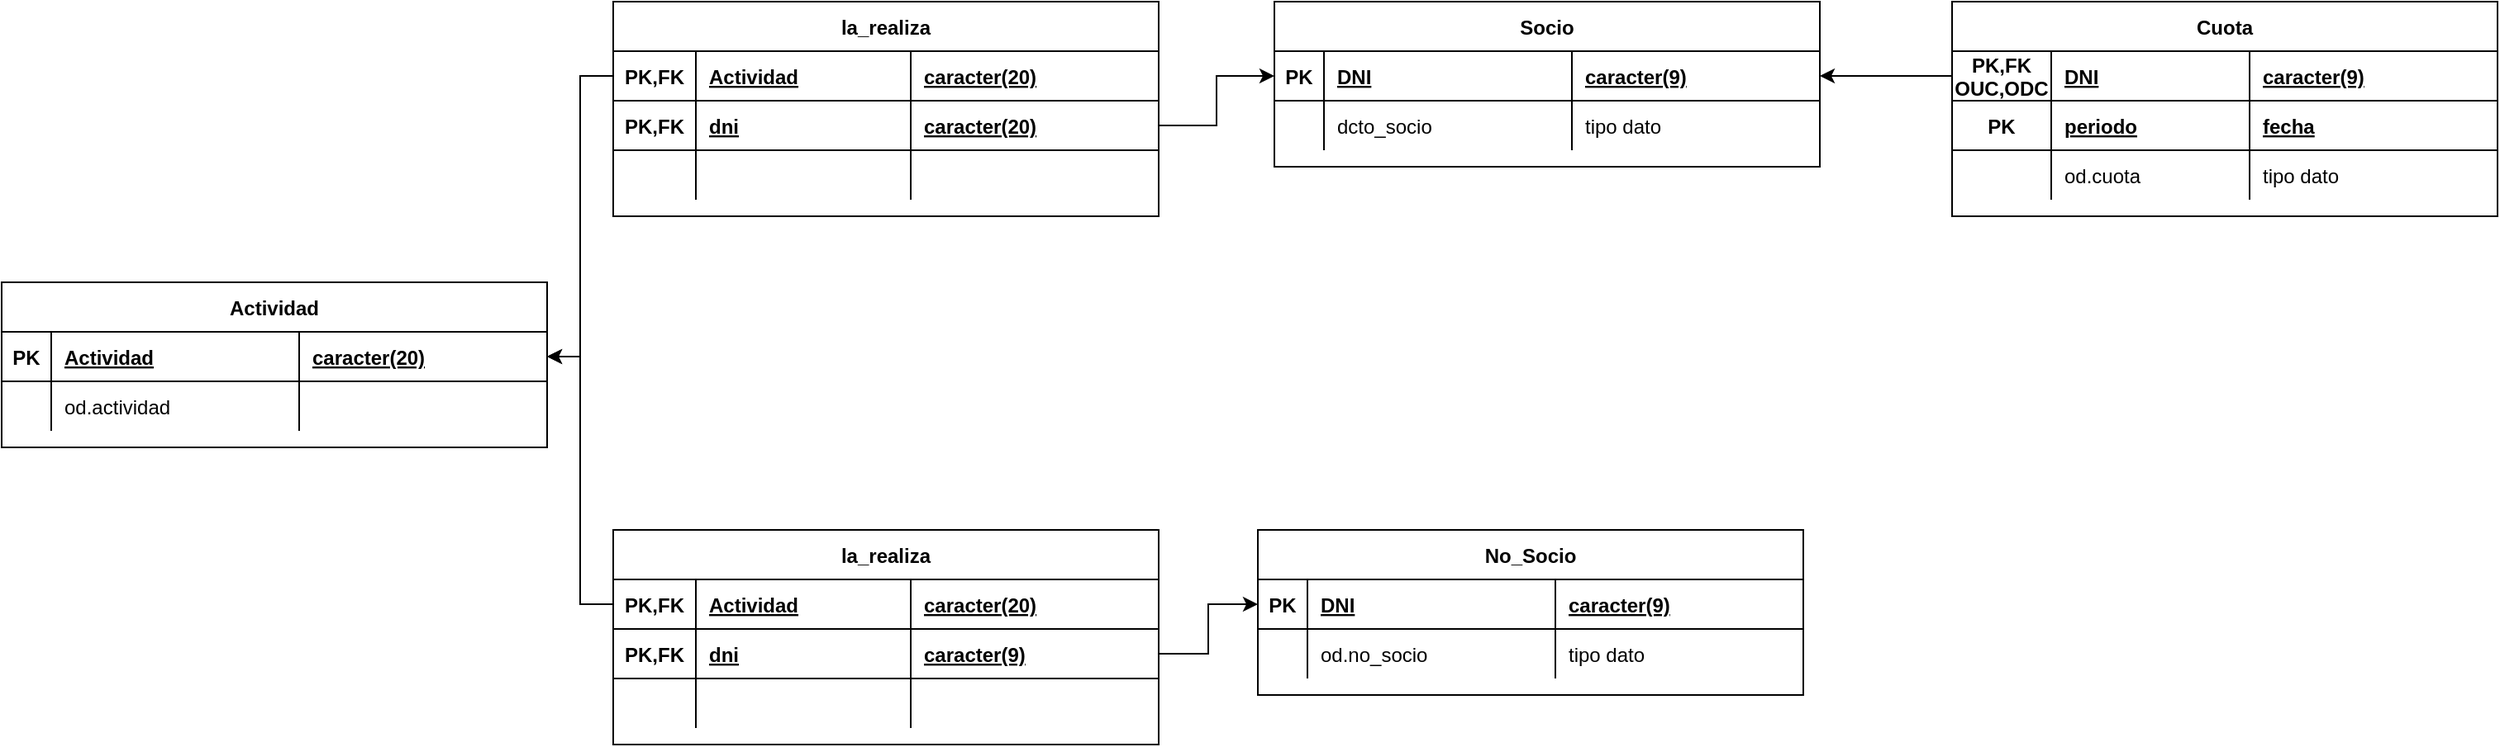 <mxfile version="15.7.3" type="device"><diagram id="kfBlCnNJxBn-_KrtDq2I" name="Página-1"><mxGraphModel dx="782" dy="539" grid="1" gridSize="10" guides="1" tooltips="1" connect="1" arrows="1" fold="1" page="1" pageScale="1" pageWidth="2336" pageHeight="1654" math="0" shadow="0"><root><mxCell id="0"/><mxCell id="1" parent="0"/><mxCell id="cpC4RwpXyNA7Vod6EODt-1" value="Actividad" style="shape=table;startSize=30;container=1;collapsible=1;childLayout=tableLayout;fixedRows=1;rowLines=0;fontStyle=1;align=center;resizeLast=1;" vertex="1" parent="1"><mxGeometry x="130" y="190" width="330" height="100" as="geometry"/></mxCell><mxCell id="cpC4RwpXyNA7Vod6EODt-2" value="" style="shape=partialRectangle;collapsible=0;dropTarget=0;pointerEvents=0;fillColor=none;top=0;left=0;bottom=1;right=0;points=[[0,0.5],[1,0.5]];portConstraint=eastwest;" vertex="1" parent="cpC4RwpXyNA7Vod6EODt-1"><mxGeometry y="30" width="330" height="30" as="geometry"/></mxCell><mxCell id="cpC4RwpXyNA7Vod6EODt-3" value="PK" style="shape=partialRectangle;connectable=0;fillColor=none;top=0;left=0;bottom=0;right=0;fontStyle=1;overflow=hidden;" vertex="1" parent="cpC4RwpXyNA7Vod6EODt-2"><mxGeometry width="30" height="30" as="geometry"><mxRectangle width="30" height="30" as="alternateBounds"/></mxGeometry></mxCell><mxCell id="cpC4RwpXyNA7Vod6EODt-4" value="Actividad" style="shape=partialRectangle;connectable=0;fillColor=none;top=0;left=0;bottom=0;right=0;align=left;spacingLeft=6;fontStyle=5;overflow=hidden;" vertex="1" parent="cpC4RwpXyNA7Vod6EODt-2"><mxGeometry x="30" width="150" height="30" as="geometry"><mxRectangle width="150" height="30" as="alternateBounds"/></mxGeometry></mxCell><mxCell id="cpC4RwpXyNA7Vod6EODt-14" value="caracter(20)" style="shape=partialRectangle;connectable=0;fillColor=none;top=0;left=0;bottom=0;right=0;align=left;spacingLeft=6;fontStyle=5;overflow=hidden;" vertex="1" parent="cpC4RwpXyNA7Vod6EODt-2"><mxGeometry x="180" width="150" height="30" as="geometry"><mxRectangle width="150" height="30" as="alternateBounds"/></mxGeometry></mxCell><mxCell id="cpC4RwpXyNA7Vod6EODt-5" value="" style="shape=partialRectangle;collapsible=0;dropTarget=0;pointerEvents=0;fillColor=none;top=0;left=0;bottom=0;right=0;points=[[0,0.5],[1,0.5]];portConstraint=eastwest;" vertex="1" parent="cpC4RwpXyNA7Vod6EODt-1"><mxGeometry y="60" width="330" height="30" as="geometry"/></mxCell><mxCell id="cpC4RwpXyNA7Vod6EODt-6" value="" style="shape=partialRectangle;connectable=0;fillColor=none;top=0;left=0;bottom=0;right=0;editable=1;overflow=hidden;" vertex="1" parent="cpC4RwpXyNA7Vod6EODt-5"><mxGeometry width="30" height="30" as="geometry"><mxRectangle width="30" height="30" as="alternateBounds"/></mxGeometry></mxCell><mxCell id="cpC4RwpXyNA7Vod6EODt-7" value="od.actividad" style="shape=partialRectangle;connectable=0;fillColor=none;top=0;left=0;bottom=0;right=0;align=left;spacingLeft=6;overflow=hidden;" vertex="1" parent="cpC4RwpXyNA7Vod6EODt-5"><mxGeometry x="30" width="150" height="30" as="geometry"><mxRectangle width="150" height="30" as="alternateBounds"/></mxGeometry></mxCell><mxCell id="cpC4RwpXyNA7Vod6EODt-15" style="shape=partialRectangle;connectable=0;fillColor=none;top=0;left=0;bottom=0;right=0;align=left;spacingLeft=6;overflow=hidden;" vertex="1" parent="cpC4RwpXyNA7Vod6EODt-5"><mxGeometry x="180" width="150" height="30" as="geometry"><mxRectangle width="150" height="30" as="alternateBounds"/></mxGeometry></mxCell><mxCell id="cpC4RwpXyNA7Vod6EODt-18" value="Socio" style="shape=table;startSize=30;container=1;collapsible=1;childLayout=tableLayout;fixedRows=1;rowLines=0;fontStyle=1;align=center;resizeLast=1;" vertex="1" parent="1"><mxGeometry x="900" y="20" width="330" height="100" as="geometry"/></mxCell><mxCell id="cpC4RwpXyNA7Vod6EODt-19" value="" style="shape=partialRectangle;collapsible=0;dropTarget=0;pointerEvents=0;fillColor=none;top=0;left=0;bottom=1;right=0;points=[[0,0.5],[1,0.5]];portConstraint=eastwest;" vertex="1" parent="cpC4RwpXyNA7Vod6EODt-18"><mxGeometry y="30" width="330" height="30" as="geometry"/></mxCell><mxCell id="cpC4RwpXyNA7Vod6EODt-20" value="PK" style="shape=partialRectangle;connectable=0;fillColor=none;top=0;left=0;bottom=0;right=0;fontStyle=1;overflow=hidden;" vertex="1" parent="cpC4RwpXyNA7Vod6EODt-19"><mxGeometry width="30" height="30" as="geometry"><mxRectangle width="30" height="30" as="alternateBounds"/></mxGeometry></mxCell><mxCell id="cpC4RwpXyNA7Vod6EODt-21" value="DNI" style="shape=partialRectangle;connectable=0;fillColor=none;top=0;left=0;bottom=0;right=0;align=left;spacingLeft=6;fontStyle=5;overflow=hidden;" vertex="1" parent="cpC4RwpXyNA7Vod6EODt-19"><mxGeometry x="30" width="150" height="30" as="geometry"><mxRectangle width="150" height="30" as="alternateBounds"/></mxGeometry></mxCell><mxCell id="cpC4RwpXyNA7Vod6EODt-22" value="caracter(9)" style="shape=partialRectangle;connectable=0;fillColor=none;top=0;left=0;bottom=0;right=0;align=left;spacingLeft=6;fontStyle=5;overflow=hidden;" vertex="1" parent="cpC4RwpXyNA7Vod6EODt-19"><mxGeometry x="180" width="150" height="30" as="geometry"><mxRectangle width="150" height="30" as="alternateBounds"/></mxGeometry></mxCell><mxCell id="cpC4RwpXyNA7Vod6EODt-23" value="" style="shape=partialRectangle;collapsible=0;dropTarget=0;pointerEvents=0;fillColor=none;top=0;left=0;bottom=0;right=0;points=[[0,0.5],[1,0.5]];portConstraint=eastwest;" vertex="1" parent="cpC4RwpXyNA7Vod6EODt-18"><mxGeometry y="60" width="330" height="30" as="geometry"/></mxCell><mxCell id="cpC4RwpXyNA7Vod6EODt-24" value="" style="shape=partialRectangle;connectable=0;fillColor=none;top=0;left=0;bottom=0;right=0;editable=1;overflow=hidden;" vertex="1" parent="cpC4RwpXyNA7Vod6EODt-23"><mxGeometry width="30" height="30" as="geometry"><mxRectangle width="30" height="30" as="alternateBounds"/></mxGeometry></mxCell><mxCell id="cpC4RwpXyNA7Vod6EODt-25" value="dcto_socio" style="shape=partialRectangle;connectable=0;fillColor=none;top=0;left=0;bottom=0;right=0;align=left;spacingLeft=6;overflow=hidden;" vertex="1" parent="cpC4RwpXyNA7Vod6EODt-23"><mxGeometry x="30" width="150" height="30" as="geometry"><mxRectangle width="150" height="30" as="alternateBounds"/></mxGeometry></mxCell><mxCell id="cpC4RwpXyNA7Vod6EODt-26" value="tipo dato" style="shape=partialRectangle;connectable=0;fillColor=none;top=0;left=0;bottom=0;right=0;align=left;spacingLeft=6;overflow=hidden;" vertex="1" parent="cpC4RwpXyNA7Vod6EODt-23"><mxGeometry x="180" width="150" height="30" as="geometry"><mxRectangle width="150" height="30" as="alternateBounds"/></mxGeometry></mxCell><mxCell id="cpC4RwpXyNA7Vod6EODt-27" value="la_realiza" style="shape=table;startSize=30;container=1;collapsible=1;childLayout=tableLayout;fixedRows=1;rowLines=0;fontStyle=1;align=center;resizeLast=1;" vertex="1" parent="1"><mxGeometry x="500" y="20" width="330" height="130" as="geometry"/></mxCell><mxCell id="cpC4RwpXyNA7Vod6EODt-28" value="" style="shape=partialRectangle;collapsible=0;dropTarget=0;pointerEvents=0;fillColor=none;top=0;left=0;bottom=1;right=0;points=[[0,0.5],[1,0.5]];portConstraint=eastwest;" vertex="1" parent="cpC4RwpXyNA7Vod6EODt-27"><mxGeometry y="30" width="330" height="30" as="geometry"/></mxCell><mxCell id="cpC4RwpXyNA7Vod6EODt-29" value="PK,FK" style="shape=partialRectangle;connectable=0;fillColor=none;top=0;left=0;bottom=0;right=0;fontStyle=1;overflow=hidden;" vertex="1" parent="cpC4RwpXyNA7Vod6EODt-28"><mxGeometry width="50" height="30" as="geometry"><mxRectangle width="50" height="30" as="alternateBounds"/></mxGeometry></mxCell><mxCell id="cpC4RwpXyNA7Vod6EODt-30" value="Actividad" style="shape=partialRectangle;connectable=0;fillColor=none;top=0;left=0;bottom=0;right=0;align=left;spacingLeft=6;fontStyle=5;overflow=hidden;" vertex="1" parent="cpC4RwpXyNA7Vod6EODt-28"><mxGeometry x="50" width="130" height="30" as="geometry"><mxRectangle width="130" height="30" as="alternateBounds"/></mxGeometry></mxCell><mxCell id="cpC4RwpXyNA7Vod6EODt-31" value="caracter(20)" style="shape=partialRectangle;connectable=0;fillColor=none;top=0;left=0;bottom=0;right=0;align=left;spacingLeft=6;fontStyle=5;overflow=hidden;" vertex="1" parent="cpC4RwpXyNA7Vod6EODt-28"><mxGeometry x="180" width="150" height="30" as="geometry"><mxRectangle width="150" height="30" as="alternateBounds"/></mxGeometry></mxCell><mxCell id="cpC4RwpXyNA7Vod6EODt-36" value="" style="shape=partialRectangle;collapsible=0;dropTarget=0;pointerEvents=0;fillColor=none;top=0;left=0;bottom=1;right=0;points=[[0,0.5],[1,0.5]];portConstraint=eastwest;" vertex="1" parent="cpC4RwpXyNA7Vod6EODt-27"><mxGeometry y="60" width="330" height="30" as="geometry"/></mxCell><mxCell id="cpC4RwpXyNA7Vod6EODt-37" value="PK,FK" style="shape=partialRectangle;connectable=0;fillColor=none;top=0;left=0;bottom=0;right=0;fontStyle=1;overflow=hidden;" vertex="1" parent="cpC4RwpXyNA7Vod6EODt-36"><mxGeometry width="50" height="30" as="geometry"><mxRectangle width="50" height="30" as="alternateBounds"/></mxGeometry></mxCell><mxCell id="cpC4RwpXyNA7Vod6EODt-38" value="dni" style="shape=partialRectangle;connectable=0;fillColor=none;top=0;left=0;bottom=0;right=0;align=left;spacingLeft=6;fontStyle=5;overflow=hidden;" vertex="1" parent="cpC4RwpXyNA7Vod6EODt-36"><mxGeometry x="50" width="130" height="30" as="geometry"><mxRectangle width="130" height="30" as="alternateBounds"/></mxGeometry></mxCell><mxCell id="cpC4RwpXyNA7Vod6EODt-39" value="caracter(20)" style="shape=partialRectangle;connectable=0;fillColor=none;top=0;left=0;bottom=0;right=0;align=left;spacingLeft=6;fontStyle=5;overflow=hidden;" vertex="1" parent="cpC4RwpXyNA7Vod6EODt-36"><mxGeometry x="180" width="150" height="30" as="geometry"><mxRectangle width="150" height="30" as="alternateBounds"/></mxGeometry></mxCell><mxCell id="cpC4RwpXyNA7Vod6EODt-32" value="" style="shape=partialRectangle;collapsible=0;dropTarget=0;pointerEvents=0;fillColor=none;top=0;left=0;bottom=0;right=0;points=[[0,0.5],[1,0.5]];portConstraint=eastwest;" vertex="1" parent="cpC4RwpXyNA7Vod6EODt-27"><mxGeometry y="90" width="330" height="30" as="geometry"/></mxCell><mxCell id="cpC4RwpXyNA7Vod6EODt-33" value="" style="shape=partialRectangle;connectable=0;fillColor=none;top=0;left=0;bottom=0;right=0;editable=1;overflow=hidden;" vertex="1" parent="cpC4RwpXyNA7Vod6EODt-32"><mxGeometry width="50" height="30" as="geometry"><mxRectangle width="50" height="30" as="alternateBounds"/></mxGeometry></mxCell><mxCell id="cpC4RwpXyNA7Vod6EODt-34" value="" style="shape=partialRectangle;connectable=0;fillColor=none;top=0;left=0;bottom=0;right=0;align=left;spacingLeft=6;overflow=hidden;" vertex="1" parent="cpC4RwpXyNA7Vod6EODt-32"><mxGeometry x="50" width="130" height="30" as="geometry"><mxRectangle width="130" height="30" as="alternateBounds"/></mxGeometry></mxCell><mxCell id="cpC4RwpXyNA7Vod6EODt-35" style="shape=partialRectangle;connectable=0;fillColor=none;top=0;left=0;bottom=0;right=0;align=left;spacingLeft=6;overflow=hidden;" vertex="1" parent="cpC4RwpXyNA7Vod6EODt-32"><mxGeometry x="180" width="150" height="30" as="geometry"><mxRectangle width="150" height="30" as="alternateBounds"/></mxGeometry></mxCell><mxCell id="cpC4RwpXyNA7Vod6EODt-44" value="la_realiza" style="shape=table;startSize=30;container=1;collapsible=1;childLayout=tableLayout;fixedRows=1;rowLines=0;fontStyle=1;align=center;resizeLast=1;" vertex="1" parent="1"><mxGeometry x="500" y="340" width="330" height="130" as="geometry"/></mxCell><mxCell id="cpC4RwpXyNA7Vod6EODt-45" value="" style="shape=partialRectangle;collapsible=0;dropTarget=0;pointerEvents=0;fillColor=none;top=0;left=0;bottom=1;right=0;points=[[0,0.5],[1,0.5]];portConstraint=eastwest;" vertex="1" parent="cpC4RwpXyNA7Vod6EODt-44"><mxGeometry y="30" width="330" height="30" as="geometry"/></mxCell><mxCell id="cpC4RwpXyNA7Vod6EODt-46" value="PK,FK" style="shape=partialRectangle;connectable=0;fillColor=none;top=0;left=0;bottom=0;right=0;fontStyle=1;overflow=hidden;" vertex="1" parent="cpC4RwpXyNA7Vod6EODt-45"><mxGeometry width="50" height="30" as="geometry"><mxRectangle width="50" height="30" as="alternateBounds"/></mxGeometry></mxCell><mxCell id="cpC4RwpXyNA7Vod6EODt-47" value="Actividad" style="shape=partialRectangle;connectable=0;fillColor=none;top=0;left=0;bottom=0;right=0;align=left;spacingLeft=6;fontStyle=5;overflow=hidden;" vertex="1" parent="cpC4RwpXyNA7Vod6EODt-45"><mxGeometry x="50" width="130" height="30" as="geometry"><mxRectangle width="130" height="30" as="alternateBounds"/></mxGeometry></mxCell><mxCell id="cpC4RwpXyNA7Vod6EODt-48" value="caracter(20)" style="shape=partialRectangle;connectable=0;fillColor=none;top=0;left=0;bottom=0;right=0;align=left;spacingLeft=6;fontStyle=5;overflow=hidden;" vertex="1" parent="cpC4RwpXyNA7Vod6EODt-45"><mxGeometry x="180" width="150" height="30" as="geometry"><mxRectangle width="150" height="30" as="alternateBounds"/></mxGeometry></mxCell><mxCell id="cpC4RwpXyNA7Vod6EODt-49" value="" style="shape=partialRectangle;collapsible=0;dropTarget=0;pointerEvents=0;fillColor=none;top=0;left=0;bottom=1;right=0;points=[[0,0.5],[1,0.5]];portConstraint=eastwest;" vertex="1" parent="cpC4RwpXyNA7Vod6EODt-44"><mxGeometry y="60" width="330" height="30" as="geometry"/></mxCell><mxCell id="cpC4RwpXyNA7Vod6EODt-50" value="PK,FK" style="shape=partialRectangle;connectable=0;fillColor=none;top=0;left=0;bottom=0;right=0;fontStyle=1;overflow=hidden;" vertex="1" parent="cpC4RwpXyNA7Vod6EODt-49"><mxGeometry width="50" height="30" as="geometry"><mxRectangle width="50" height="30" as="alternateBounds"/></mxGeometry></mxCell><mxCell id="cpC4RwpXyNA7Vod6EODt-51" value="dni" style="shape=partialRectangle;connectable=0;fillColor=none;top=0;left=0;bottom=0;right=0;align=left;spacingLeft=6;fontStyle=5;overflow=hidden;" vertex="1" parent="cpC4RwpXyNA7Vod6EODt-49"><mxGeometry x="50" width="130" height="30" as="geometry"><mxRectangle width="130" height="30" as="alternateBounds"/></mxGeometry></mxCell><mxCell id="cpC4RwpXyNA7Vod6EODt-52" value="caracter(9)" style="shape=partialRectangle;connectable=0;fillColor=none;top=0;left=0;bottom=0;right=0;align=left;spacingLeft=6;fontStyle=5;overflow=hidden;" vertex="1" parent="cpC4RwpXyNA7Vod6EODt-49"><mxGeometry x="180" width="150" height="30" as="geometry"><mxRectangle width="150" height="30" as="alternateBounds"/></mxGeometry></mxCell><mxCell id="cpC4RwpXyNA7Vod6EODt-53" value="" style="shape=partialRectangle;collapsible=0;dropTarget=0;pointerEvents=0;fillColor=none;top=0;left=0;bottom=0;right=0;points=[[0,0.5],[1,0.5]];portConstraint=eastwest;" vertex="1" parent="cpC4RwpXyNA7Vod6EODt-44"><mxGeometry y="90" width="330" height="30" as="geometry"/></mxCell><mxCell id="cpC4RwpXyNA7Vod6EODt-54" value="" style="shape=partialRectangle;connectable=0;fillColor=none;top=0;left=0;bottom=0;right=0;editable=1;overflow=hidden;" vertex="1" parent="cpC4RwpXyNA7Vod6EODt-53"><mxGeometry width="50" height="30" as="geometry"><mxRectangle width="50" height="30" as="alternateBounds"/></mxGeometry></mxCell><mxCell id="cpC4RwpXyNA7Vod6EODt-55" value="" style="shape=partialRectangle;connectable=0;fillColor=none;top=0;left=0;bottom=0;right=0;align=left;spacingLeft=6;overflow=hidden;" vertex="1" parent="cpC4RwpXyNA7Vod6EODt-53"><mxGeometry x="50" width="130" height="30" as="geometry"><mxRectangle width="130" height="30" as="alternateBounds"/></mxGeometry></mxCell><mxCell id="cpC4RwpXyNA7Vod6EODt-56" style="shape=partialRectangle;connectable=0;fillColor=none;top=0;left=0;bottom=0;right=0;align=left;spacingLeft=6;overflow=hidden;" vertex="1" parent="cpC4RwpXyNA7Vod6EODt-53"><mxGeometry x="180" width="150" height="30" as="geometry"><mxRectangle width="150" height="30" as="alternateBounds"/></mxGeometry></mxCell><mxCell id="cpC4RwpXyNA7Vod6EODt-61" value="No_Socio" style="shape=table;startSize=30;container=1;collapsible=1;childLayout=tableLayout;fixedRows=1;rowLines=0;fontStyle=1;align=center;resizeLast=1;" vertex="1" parent="1"><mxGeometry x="890" y="340" width="330" height="100" as="geometry"/></mxCell><mxCell id="cpC4RwpXyNA7Vod6EODt-62" value="" style="shape=partialRectangle;collapsible=0;dropTarget=0;pointerEvents=0;fillColor=none;top=0;left=0;bottom=1;right=0;points=[[0,0.5],[1,0.5]];portConstraint=eastwest;" vertex="1" parent="cpC4RwpXyNA7Vod6EODt-61"><mxGeometry y="30" width="330" height="30" as="geometry"/></mxCell><mxCell id="cpC4RwpXyNA7Vod6EODt-63" value="PK" style="shape=partialRectangle;connectable=0;fillColor=none;top=0;left=0;bottom=0;right=0;fontStyle=1;overflow=hidden;" vertex="1" parent="cpC4RwpXyNA7Vod6EODt-62"><mxGeometry width="30" height="30" as="geometry"><mxRectangle width="30" height="30" as="alternateBounds"/></mxGeometry></mxCell><mxCell id="cpC4RwpXyNA7Vod6EODt-64" value="DNI" style="shape=partialRectangle;connectable=0;fillColor=none;top=0;left=0;bottom=0;right=0;align=left;spacingLeft=6;fontStyle=5;overflow=hidden;" vertex="1" parent="cpC4RwpXyNA7Vod6EODt-62"><mxGeometry x="30" width="150" height="30" as="geometry"><mxRectangle width="150" height="30" as="alternateBounds"/></mxGeometry></mxCell><mxCell id="cpC4RwpXyNA7Vod6EODt-65" value="caracter(9)" style="shape=partialRectangle;connectable=0;fillColor=none;top=0;left=0;bottom=0;right=0;align=left;spacingLeft=6;fontStyle=5;overflow=hidden;" vertex="1" parent="cpC4RwpXyNA7Vod6EODt-62"><mxGeometry x="180" width="150" height="30" as="geometry"><mxRectangle width="150" height="30" as="alternateBounds"/></mxGeometry></mxCell><mxCell id="cpC4RwpXyNA7Vod6EODt-66" value="" style="shape=partialRectangle;collapsible=0;dropTarget=0;pointerEvents=0;fillColor=none;top=0;left=0;bottom=0;right=0;points=[[0,0.5],[1,0.5]];portConstraint=eastwest;" vertex="1" parent="cpC4RwpXyNA7Vod6EODt-61"><mxGeometry y="60" width="330" height="30" as="geometry"/></mxCell><mxCell id="cpC4RwpXyNA7Vod6EODt-67" value="" style="shape=partialRectangle;connectable=0;fillColor=none;top=0;left=0;bottom=0;right=0;editable=1;overflow=hidden;" vertex="1" parent="cpC4RwpXyNA7Vod6EODt-66"><mxGeometry width="30" height="30" as="geometry"><mxRectangle width="30" height="30" as="alternateBounds"/></mxGeometry></mxCell><mxCell id="cpC4RwpXyNA7Vod6EODt-68" value="od.no_socio" style="shape=partialRectangle;connectable=0;fillColor=none;top=0;left=0;bottom=0;right=0;align=left;spacingLeft=6;overflow=hidden;" vertex="1" parent="cpC4RwpXyNA7Vod6EODt-66"><mxGeometry x="30" width="150" height="30" as="geometry"><mxRectangle width="150" height="30" as="alternateBounds"/></mxGeometry></mxCell><mxCell id="cpC4RwpXyNA7Vod6EODt-69" value="tipo dato" style="shape=partialRectangle;connectable=0;fillColor=none;top=0;left=0;bottom=0;right=0;align=left;spacingLeft=6;overflow=hidden;" vertex="1" parent="cpC4RwpXyNA7Vod6EODt-66"><mxGeometry x="180" width="150" height="30" as="geometry"><mxRectangle width="150" height="30" as="alternateBounds"/></mxGeometry></mxCell><mxCell id="cpC4RwpXyNA7Vod6EODt-70" value="Cuota" style="shape=table;startSize=30;container=1;collapsible=1;childLayout=tableLayout;fixedRows=1;rowLines=0;fontStyle=1;align=center;resizeLast=1;" vertex="1" parent="1"><mxGeometry x="1310" y="20" width="330" height="130" as="geometry"/></mxCell><mxCell id="cpC4RwpXyNA7Vod6EODt-71" value="" style="shape=partialRectangle;collapsible=0;dropTarget=0;pointerEvents=0;fillColor=none;top=0;left=0;bottom=1;right=0;points=[[0,0.5],[1,0.5]];portConstraint=eastwest;" vertex="1" parent="cpC4RwpXyNA7Vod6EODt-70"><mxGeometry y="30" width="330" height="30" as="geometry"/></mxCell><mxCell id="cpC4RwpXyNA7Vod6EODt-72" value="PK,FK&#10;OUC,ODC" style="shape=partialRectangle;connectable=0;fillColor=none;top=0;left=0;bottom=0;right=0;fontStyle=1;overflow=hidden;" vertex="1" parent="cpC4RwpXyNA7Vod6EODt-71"><mxGeometry width="60" height="30" as="geometry"><mxRectangle width="60" height="30" as="alternateBounds"/></mxGeometry></mxCell><mxCell id="cpC4RwpXyNA7Vod6EODt-73" value="DNI" style="shape=partialRectangle;connectable=0;fillColor=none;top=0;left=0;bottom=0;right=0;align=left;spacingLeft=6;fontStyle=5;overflow=hidden;" vertex="1" parent="cpC4RwpXyNA7Vod6EODt-71"><mxGeometry x="60" width="120" height="30" as="geometry"><mxRectangle width="120" height="30" as="alternateBounds"/></mxGeometry></mxCell><mxCell id="cpC4RwpXyNA7Vod6EODt-74" value="caracter(9)" style="shape=partialRectangle;connectable=0;fillColor=none;top=0;left=0;bottom=0;right=0;align=left;spacingLeft=6;fontStyle=5;overflow=hidden;" vertex="1" parent="cpC4RwpXyNA7Vod6EODt-71"><mxGeometry x="180" width="150" height="30" as="geometry"><mxRectangle width="150" height="30" as="alternateBounds"/></mxGeometry></mxCell><mxCell id="cpC4RwpXyNA7Vod6EODt-79" value="" style="shape=partialRectangle;collapsible=0;dropTarget=0;pointerEvents=0;fillColor=none;top=0;left=0;bottom=1;right=0;points=[[0,0.5],[1,0.5]];portConstraint=eastwest;" vertex="1" parent="cpC4RwpXyNA7Vod6EODt-70"><mxGeometry y="60" width="330" height="30" as="geometry"/></mxCell><mxCell id="cpC4RwpXyNA7Vod6EODt-80" value="PK" style="shape=partialRectangle;connectable=0;fillColor=none;top=0;left=0;bottom=0;right=0;fontStyle=1;overflow=hidden;" vertex="1" parent="cpC4RwpXyNA7Vod6EODt-79"><mxGeometry width="60" height="30" as="geometry"><mxRectangle width="60" height="30" as="alternateBounds"/></mxGeometry></mxCell><mxCell id="cpC4RwpXyNA7Vod6EODt-81" value="periodo" style="shape=partialRectangle;connectable=0;fillColor=none;top=0;left=0;bottom=0;right=0;align=left;spacingLeft=6;fontStyle=5;overflow=hidden;" vertex="1" parent="cpC4RwpXyNA7Vod6EODt-79"><mxGeometry x="60" width="120" height="30" as="geometry"><mxRectangle width="120" height="30" as="alternateBounds"/></mxGeometry></mxCell><mxCell id="cpC4RwpXyNA7Vod6EODt-82" value="fecha" style="shape=partialRectangle;connectable=0;fillColor=none;top=0;left=0;bottom=0;right=0;align=left;spacingLeft=6;fontStyle=5;overflow=hidden;" vertex="1" parent="cpC4RwpXyNA7Vod6EODt-79"><mxGeometry x="180" width="150" height="30" as="geometry"><mxRectangle width="150" height="30" as="alternateBounds"/></mxGeometry></mxCell><mxCell id="cpC4RwpXyNA7Vod6EODt-75" value="" style="shape=partialRectangle;collapsible=0;dropTarget=0;pointerEvents=0;fillColor=none;top=0;left=0;bottom=0;right=0;points=[[0,0.5],[1,0.5]];portConstraint=eastwest;" vertex="1" parent="cpC4RwpXyNA7Vod6EODt-70"><mxGeometry y="90" width="330" height="30" as="geometry"/></mxCell><mxCell id="cpC4RwpXyNA7Vod6EODt-76" value="" style="shape=partialRectangle;connectable=0;fillColor=none;top=0;left=0;bottom=0;right=0;editable=1;overflow=hidden;" vertex="1" parent="cpC4RwpXyNA7Vod6EODt-75"><mxGeometry width="60" height="30" as="geometry"><mxRectangle width="60" height="30" as="alternateBounds"/></mxGeometry></mxCell><mxCell id="cpC4RwpXyNA7Vod6EODt-77" value="od.cuota" style="shape=partialRectangle;connectable=0;fillColor=none;top=0;left=0;bottom=0;right=0;align=left;spacingLeft=6;overflow=hidden;" vertex="1" parent="cpC4RwpXyNA7Vod6EODt-75"><mxGeometry x="60" width="120" height="30" as="geometry"><mxRectangle width="120" height="30" as="alternateBounds"/></mxGeometry></mxCell><mxCell id="cpC4RwpXyNA7Vod6EODt-78" value="tipo dato" style="shape=partialRectangle;connectable=0;fillColor=none;top=0;left=0;bottom=0;right=0;align=left;spacingLeft=6;overflow=hidden;" vertex="1" parent="cpC4RwpXyNA7Vod6EODt-75"><mxGeometry x="180" width="150" height="30" as="geometry"><mxRectangle width="150" height="30" as="alternateBounds"/></mxGeometry></mxCell><mxCell id="cpC4RwpXyNA7Vod6EODt-83" style="edgeStyle=orthogonalEdgeStyle;rounded=0;orthogonalLoop=1;jettySize=auto;html=1;exitX=0;exitY=0.5;exitDx=0;exitDy=0;entryX=1;entryY=0.5;entryDx=0;entryDy=0;" edge="1" parent="1" source="cpC4RwpXyNA7Vod6EODt-28" target="cpC4RwpXyNA7Vod6EODt-2"><mxGeometry relative="1" as="geometry"/></mxCell><mxCell id="cpC4RwpXyNA7Vod6EODt-84" style="edgeStyle=orthogonalEdgeStyle;rounded=0;orthogonalLoop=1;jettySize=auto;html=1;exitX=0;exitY=0.5;exitDx=0;exitDy=0;entryX=1;entryY=0.5;entryDx=0;entryDy=0;" edge="1" parent="1" source="cpC4RwpXyNA7Vod6EODt-45" target="cpC4RwpXyNA7Vod6EODt-2"><mxGeometry relative="1" as="geometry"/></mxCell><mxCell id="cpC4RwpXyNA7Vod6EODt-85" style="edgeStyle=orthogonalEdgeStyle;rounded=0;orthogonalLoop=1;jettySize=auto;html=1;exitX=1;exitY=0.5;exitDx=0;exitDy=0;entryX=0;entryY=0.5;entryDx=0;entryDy=0;" edge="1" parent="1" source="cpC4RwpXyNA7Vod6EODt-36" target="cpC4RwpXyNA7Vod6EODt-19"><mxGeometry relative="1" as="geometry"/></mxCell><mxCell id="cpC4RwpXyNA7Vod6EODt-86" style="edgeStyle=orthogonalEdgeStyle;rounded=0;orthogonalLoop=1;jettySize=auto;html=1;exitX=1;exitY=0.5;exitDx=0;exitDy=0;entryX=0;entryY=0.5;entryDx=0;entryDy=0;" edge="1" parent="1" source="cpC4RwpXyNA7Vod6EODt-49" target="cpC4RwpXyNA7Vod6EODt-62"><mxGeometry relative="1" as="geometry"/></mxCell><mxCell id="cpC4RwpXyNA7Vod6EODt-87" style="edgeStyle=orthogonalEdgeStyle;rounded=0;orthogonalLoop=1;jettySize=auto;html=1;exitX=0;exitY=0.5;exitDx=0;exitDy=0;entryX=1;entryY=0.5;entryDx=0;entryDy=0;" edge="1" parent="1" source="cpC4RwpXyNA7Vod6EODt-71" target="cpC4RwpXyNA7Vod6EODt-19"><mxGeometry relative="1" as="geometry"/></mxCell></root></mxGraphModel></diagram></mxfile>
